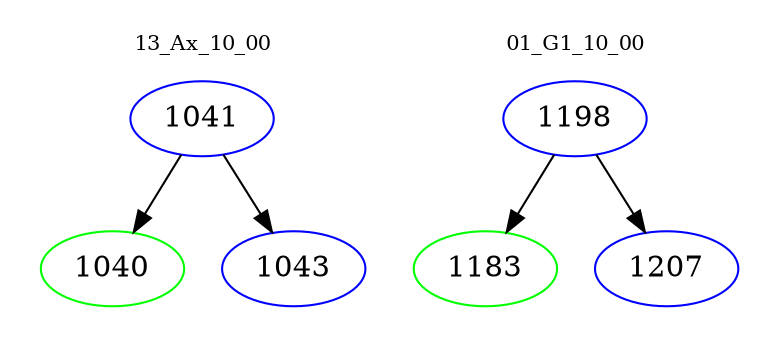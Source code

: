 digraph{
subgraph cluster_0 {
color = white
label = "13_Ax_10_00";
fontsize=10;
T0_1041 [label="1041", color="blue"]
T0_1041 -> T0_1040 [color="black"]
T0_1040 [label="1040", color="green"]
T0_1041 -> T0_1043 [color="black"]
T0_1043 [label="1043", color="blue"]
}
subgraph cluster_1 {
color = white
label = "01_G1_10_00";
fontsize=10;
T1_1198 [label="1198", color="blue"]
T1_1198 -> T1_1183 [color="black"]
T1_1183 [label="1183", color="green"]
T1_1198 -> T1_1207 [color="black"]
T1_1207 [label="1207", color="blue"]
}
}
